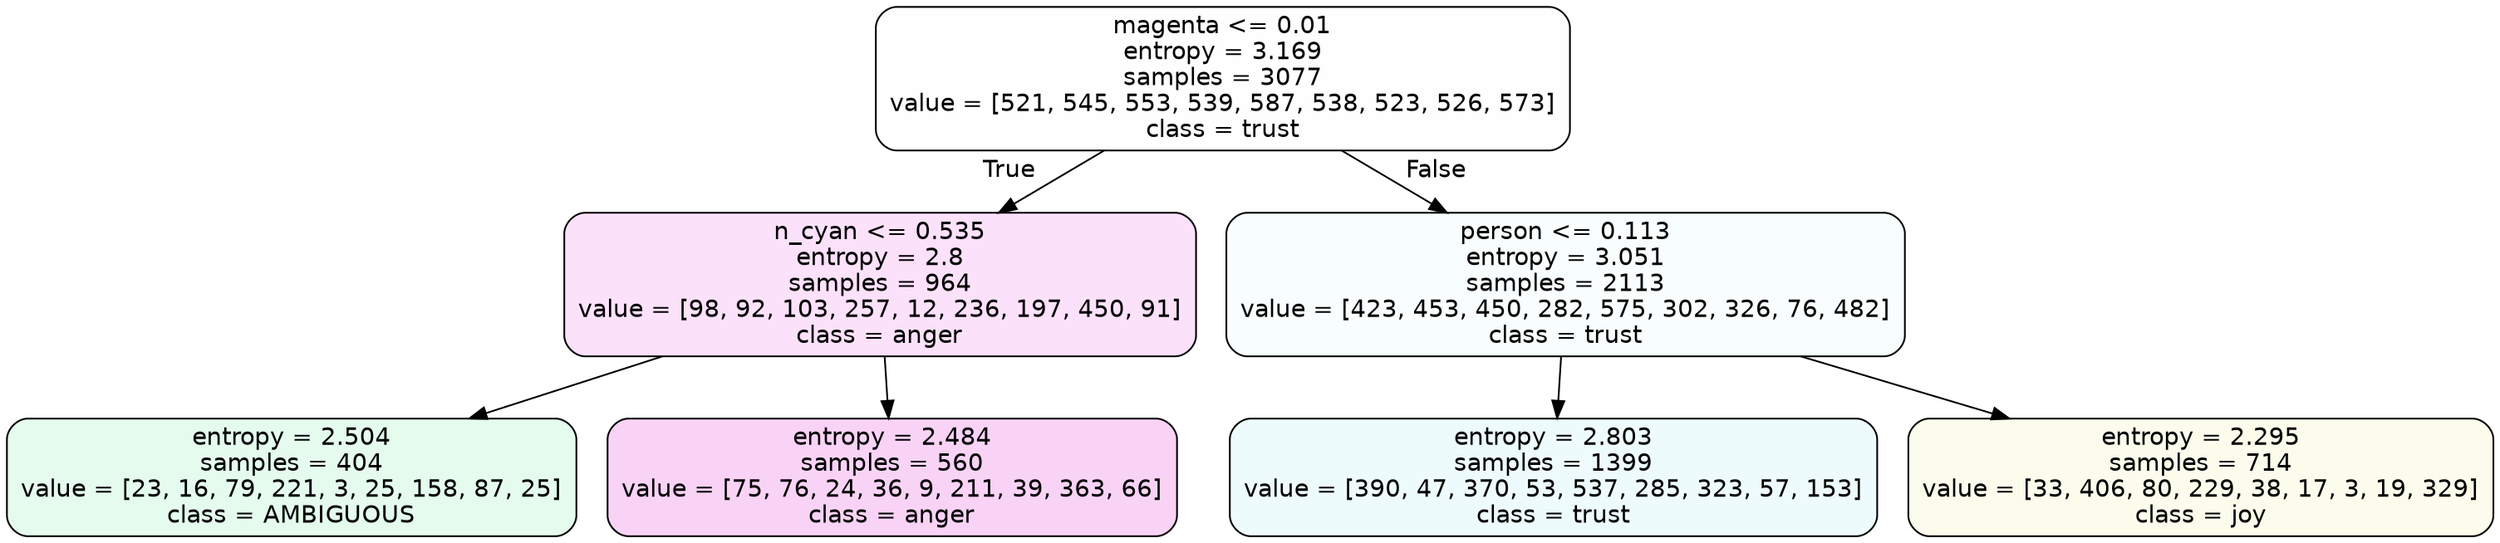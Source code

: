 digraph Tree {
node [shape=box, style="filled, rounded", color="black", fontname=helvetica] ;
edge [fontname=helvetica] ;
0 [label="magenta <= 0.01\nentropy = 3.169\nsamples = 3077\nvalue = [521, 545, 553, 539, 587, 538, 523, 526, 573]\nclass = trust", fillcolor="#39d7e501"] ;
1 [label="n_cyan <= 0.535\nentropy = 2.8\nsamples = 964\nvalue = [98, 92, 103, 257, 12, 236, 197, 450, 91]\nclass = anger", fillcolor="#e539d726"] ;
0 -> 1 [labeldistance=2.5, labelangle=45, headlabel="True"] ;
2 [label="entropy = 2.504\nsamples = 404\nvalue = [23, 16, 79, 221, 3, 25, 158, 87, 25]\nclass = AMBIGUOUS", fillcolor="#39e58122"] ;
1 -> 2 ;
3 [label="entropy = 2.484\nsamples = 560\nvalue = [75, 76, 24, 36, 9, 211, 39, 363, 66]\nclass = anger", fillcolor="#e539d738"] ;
1 -> 3 ;
4 [label="person <= 0.113\nentropy = 3.051\nsamples = 2113\nvalue = [423, 453, 450, 282, 575, 302, 326, 76, 482]\nclass = trust", fillcolor="#39d7e508"] ;
0 -> 4 [labeldistance=2.5, labelangle=-45, headlabel="False"] ;
5 [label="entropy = 2.803\nsamples = 1399\nvalue = [390, 47, 370, 53, 537, 285, 323, 57, 153]\nclass = trust", fillcolor="#39d7e515"] ;
4 -> 5 ;
6 [label="entropy = 2.295\nsamples = 714\nvalue = [33, 406, 80, 229, 38, 17, 3, 19, 329]\nclass = joy", fillcolor="#d7e53918"] ;
4 -> 6 ;
}